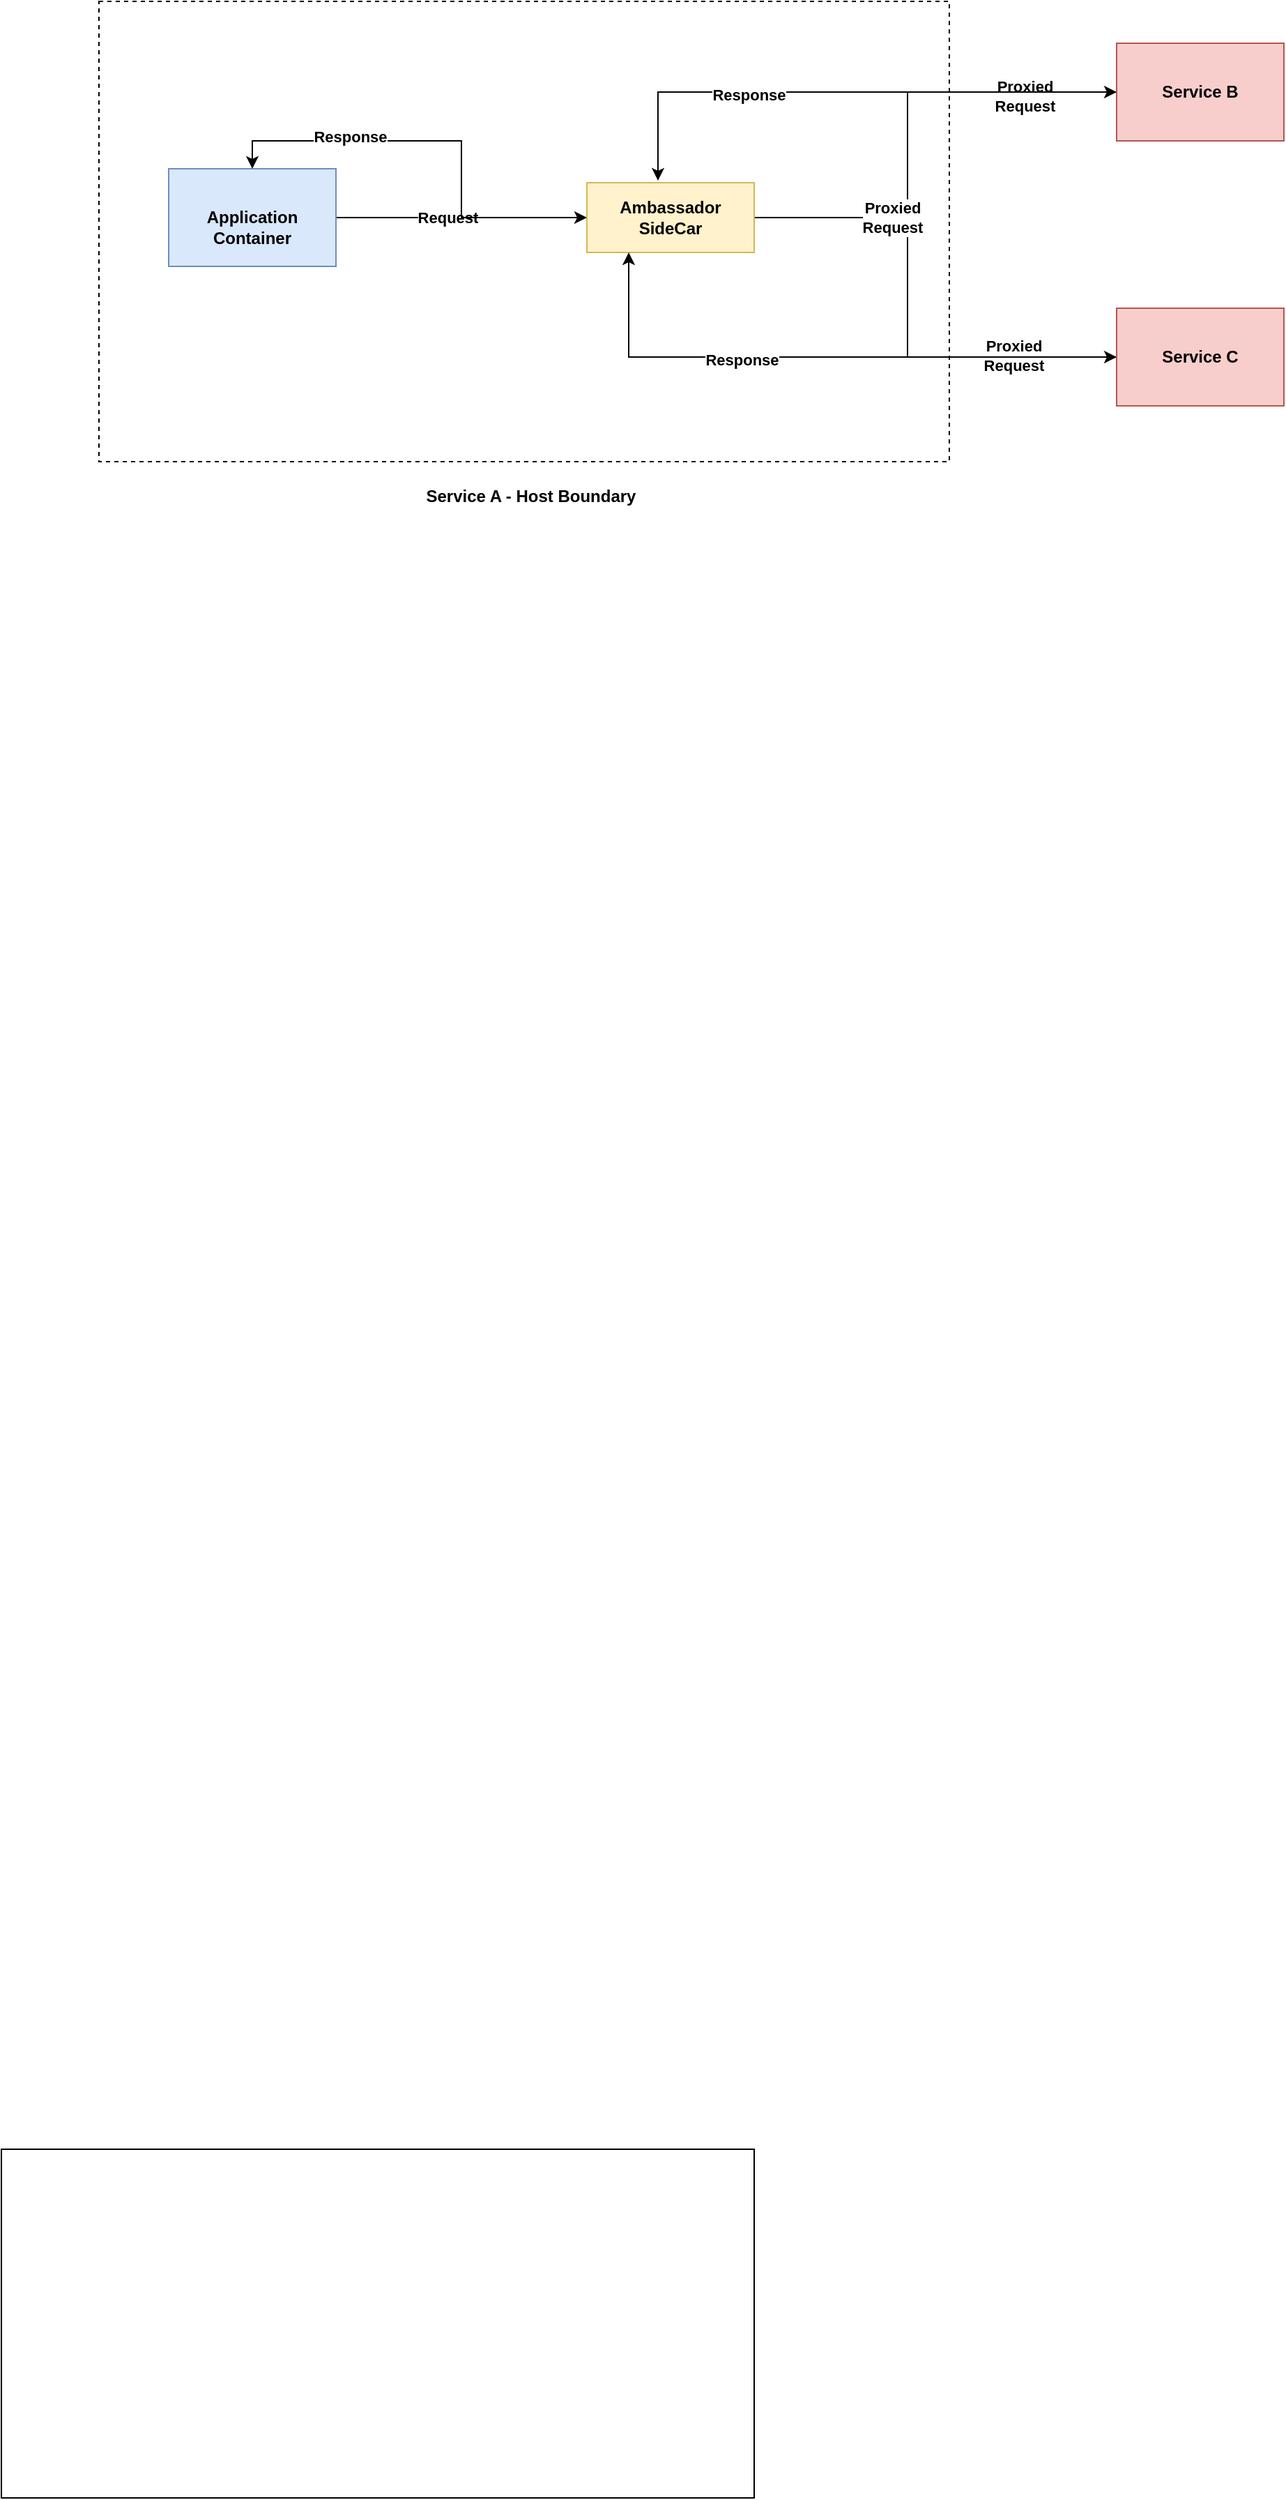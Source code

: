 <mxfile version="17.5.0" type="device"><diagram id="_mhygoWeMIvu02kEmUhT" name="Page-1"><mxGraphModel dx="946" dy="425" grid="1" gridSize="10" guides="1" tooltips="1" connect="1" arrows="1" fold="1" page="1" pageScale="1" pageWidth="827" pageHeight="1169" math="0" shadow="0"><root><mxCell id="0"/><mxCell id="1" parent="0"/><mxCell id="sVGYf2LfiQ5oeFdveKOg-3" style="edgeStyle=orthogonalEdgeStyle;rounded=0;orthogonalLoop=1;jettySize=auto;html=1;entryX=0;entryY=0.5;entryDx=0;entryDy=0;" edge="1" parent="1" source="sVGYf2LfiQ5oeFdveKOg-1" target="sVGYf2LfiQ5oeFdveKOg-2"><mxGeometry relative="1" as="geometry"/></mxCell><mxCell id="sVGYf2LfiQ5oeFdveKOg-8" value="&lt;b&gt;Request&lt;/b&gt;" style="edgeLabel;html=1;align=center;verticalAlign=middle;resizable=0;points=[];" vertex="1" connectable="0" parent="sVGYf2LfiQ5oeFdveKOg-3"><mxGeometry x="-0.211" y="-2" relative="1" as="geometry"><mxPoint x="9" y="-2" as="offset"/></mxGeometry></mxCell><mxCell id="sVGYf2LfiQ5oeFdveKOg-1" value="&lt;b&gt;&lt;br&gt;Application &lt;br&gt;Container&lt;/b&gt;" style="rounded=0;whiteSpace=wrap;html=1;fillColor=#dae8fc;strokeColor=#6c8ebf;" vertex="1" parent="1"><mxGeometry x="200" y="140" width="120" height="70" as="geometry"/></mxCell><mxCell id="sVGYf2LfiQ5oeFdveKOg-16" style="edgeStyle=orthogonalEdgeStyle;rounded=0;orthogonalLoop=1;jettySize=auto;html=1;entryX=0;entryY=0.5;entryDx=0;entryDy=0;" edge="1" parent="1" source="sVGYf2LfiQ5oeFdveKOg-2" target="sVGYf2LfiQ5oeFdveKOg-14"><mxGeometry relative="1" as="geometry"><Array as="points"><mxPoint x="730" y="175"/><mxPoint x="730" y="85"/></Array></mxGeometry></mxCell><mxCell id="sVGYf2LfiQ5oeFdveKOg-35" value="&lt;b&gt;Proxied&lt;br&gt;Request&lt;/b&gt;" style="edgeLabel;html=1;align=center;verticalAlign=middle;resizable=0;points=[];" vertex="1" connectable="0" parent="sVGYf2LfiQ5oeFdveKOg-16"><mxGeometry x="0.619" y="-2" relative="1" as="geometry"><mxPoint y="1" as="offset"/></mxGeometry></mxCell><mxCell id="sVGYf2LfiQ5oeFdveKOg-17" style="edgeStyle=orthogonalEdgeStyle;rounded=0;orthogonalLoop=1;jettySize=auto;html=1;entryX=0;entryY=0.5;entryDx=0;entryDy=0;" edge="1" parent="1" source="sVGYf2LfiQ5oeFdveKOg-2" target="sVGYf2LfiQ5oeFdveKOg-15"><mxGeometry relative="1" as="geometry"><Array as="points"><mxPoint x="730" y="175"/><mxPoint x="730" y="275"/></Array></mxGeometry></mxCell><mxCell id="sVGYf2LfiQ5oeFdveKOg-19" value="&lt;b&gt;Proxied&lt;br&gt;Request&lt;/b&gt;" style="edgeLabel;html=1;align=center;verticalAlign=middle;resizable=0;points=[];" vertex="1" connectable="0" parent="sVGYf2LfiQ5oeFdveKOg-17"><mxGeometry x="0.613" y="4" relative="1" as="geometry"><mxPoint x="-92" y="-96" as="offset"/></mxGeometry></mxCell><mxCell id="sVGYf2LfiQ5oeFdveKOg-36" value="&lt;b&gt;Proxied&lt;br&gt;Request&lt;/b&gt;" style="edgeLabel;html=1;align=center;verticalAlign=middle;resizable=0;points=[];" vertex="1" connectable="0" parent="sVGYf2LfiQ5oeFdveKOg-17"><mxGeometry x="0.588" y="1" relative="1" as="geometry"><mxPoint as="offset"/></mxGeometry></mxCell><mxCell id="sVGYf2LfiQ5oeFdveKOg-41" style="edgeStyle=orthogonalEdgeStyle;rounded=0;orthogonalLoop=1;jettySize=auto;html=1;entryX=0.5;entryY=0;entryDx=0;entryDy=0;" edge="1" parent="1" source="sVGYf2LfiQ5oeFdveKOg-2" target="sVGYf2LfiQ5oeFdveKOg-1"><mxGeometry relative="1" as="geometry"/></mxCell><mxCell id="sVGYf2LfiQ5oeFdveKOg-42" value="&lt;b&gt;&lt;br&gt;Response&lt;/b&gt;" style="edgeLabel;html=1;align=center;verticalAlign=middle;resizable=0;points=[];" vertex="1" connectable="0" parent="sVGYf2LfiQ5oeFdveKOg-41"><mxGeometry x="0.365" y="-2" relative="1" as="geometry"><mxPoint x="-10" y="-8" as="offset"/></mxGeometry></mxCell><mxCell id="sVGYf2LfiQ5oeFdveKOg-2" value="&lt;b&gt;Ambassador&lt;br&gt;SideCar&lt;/b&gt;" style="rounded=0;whiteSpace=wrap;html=1;fillColor=#fff2cc;strokeColor=#d6b656;" vertex="1" parent="1"><mxGeometry x="500" y="150" width="120" height="50" as="geometry"/></mxCell><mxCell id="sVGYf2LfiQ5oeFdveKOg-13" value="" style="rounded=0;whiteSpace=wrap;html=1;fillColor=none;" vertex="1" parent="1"><mxGeometry x="80" y="1560" width="540" height="250" as="geometry"/></mxCell><mxCell id="sVGYf2LfiQ5oeFdveKOg-39" style="edgeStyle=orthogonalEdgeStyle;rounded=0;orthogonalLoop=1;jettySize=auto;html=1;entryX=0.425;entryY=-0.03;entryDx=0;entryDy=0;entryPerimeter=0;" edge="1" parent="1" source="sVGYf2LfiQ5oeFdveKOg-14" target="sVGYf2LfiQ5oeFdveKOg-2"><mxGeometry relative="1" as="geometry"><mxPoint x="550" y="140" as="targetPoint"/></mxGeometry></mxCell><mxCell id="sVGYf2LfiQ5oeFdveKOg-40" value="&lt;b&gt;&lt;br&gt;Response&lt;/b&gt;" style="edgeLabel;html=1;align=center;verticalAlign=middle;resizable=0;points=[];" vertex="1" connectable="0" parent="sVGYf2LfiQ5oeFdveKOg-39"><mxGeometry x="0.444" y="1" relative="1" as="geometry"><mxPoint x="19" y="-6" as="offset"/></mxGeometry></mxCell><mxCell id="sVGYf2LfiQ5oeFdveKOg-14" value="&lt;b&gt;Service B&lt;/b&gt;" style="rounded=0;whiteSpace=wrap;html=1;fillColor=#f8cecc;strokeColor=#b85450;" vertex="1" parent="1"><mxGeometry x="880" y="50" width="120" height="70" as="geometry"/></mxCell><mxCell id="sVGYf2LfiQ5oeFdveKOg-37" style="edgeStyle=orthogonalEdgeStyle;rounded=0;orthogonalLoop=1;jettySize=auto;html=1;entryX=0.25;entryY=1;entryDx=0;entryDy=0;" edge="1" parent="1" source="sVGYf2LfiQ5oeFdveKOg-15" target="sVGYf2LfiQ5oeFdveKOg-2"><mxGeometry relative="1" as="geometry"><mxPoint x="530" y="214" as="targetPoint"/></mxGeometry></mxCell><mxCell id="sVGYf2LfiQ5oeFdveKOg-38" value="&lt;b&gt;&lt;br&gt;Response&lt;/b&gt;" style="edgeLabel;html=1;align=center;verticalAlign=middle;resizable=0;points=[];" vertex="1" connectable="0" parent="sVGYf2LfiQ5oeFdveKOg-37"><mxGeometry x="0.301" relative="1" as="geometry"><mxPoint x="7" y="-5" as="offset"/></mxGeometry></mxCell><mxCell id="sVGYf2LfiQ5oeFdveKOg-15" value="&lt;b&gt;Service C&lt;/b&gt;" style="rounded=0;whiteSpace=wrap;html=1;fillColor=#f8cecc;strokeColor=#b85450;" vertex="1" parent="1"><mxGeometry x="880" y="240" width="120" height="70" as="geometry"/></mxCell><mxCell id="sVGYf2LfiQ5oeFdveKOg-20" value="&lt;b&gt;Service A - Host Boundary&lt;/b&gt;" style="text;html=1;strokeColor=none;fillColor=none;align=center;verticalAlign=middle;whiteSpace=wrap;rounded=0;" vertex="1" parent="1"><mxGeometry x="380" y="360" width="160" height="30" as="geometry"/></mxCell><mxCell id="sVGYf2LfiQ5oeFdveKOg-43" value="" style="rounded=0;whiteSpace=wrap;html=1;fillColor=none;dashed=1;" vertex="1" parent="1"><mxGeometry x="150" y="20" width="610" height="330" as="geometry"/></mxCell><mxCell id="sVGYf2LfiQ5oeFdveKOg-44" style="edgeStyle=orthogonalEdgeStyle;rounded=0;orthogonalLoop=1;jettySize=auto;html=1;exitX=0.5;exitY=1;exitDx=0;exitDy=0;" edge="1" parent="1" source="sVGYf2LfiQ5oeFdveKOg-20" target="sVGYf2LfiQ5oeFdveKOg-20"><mxGeometry relative="1" as="geometry"/></mxCell></root></mxGraphModel></diagram></mxfile>